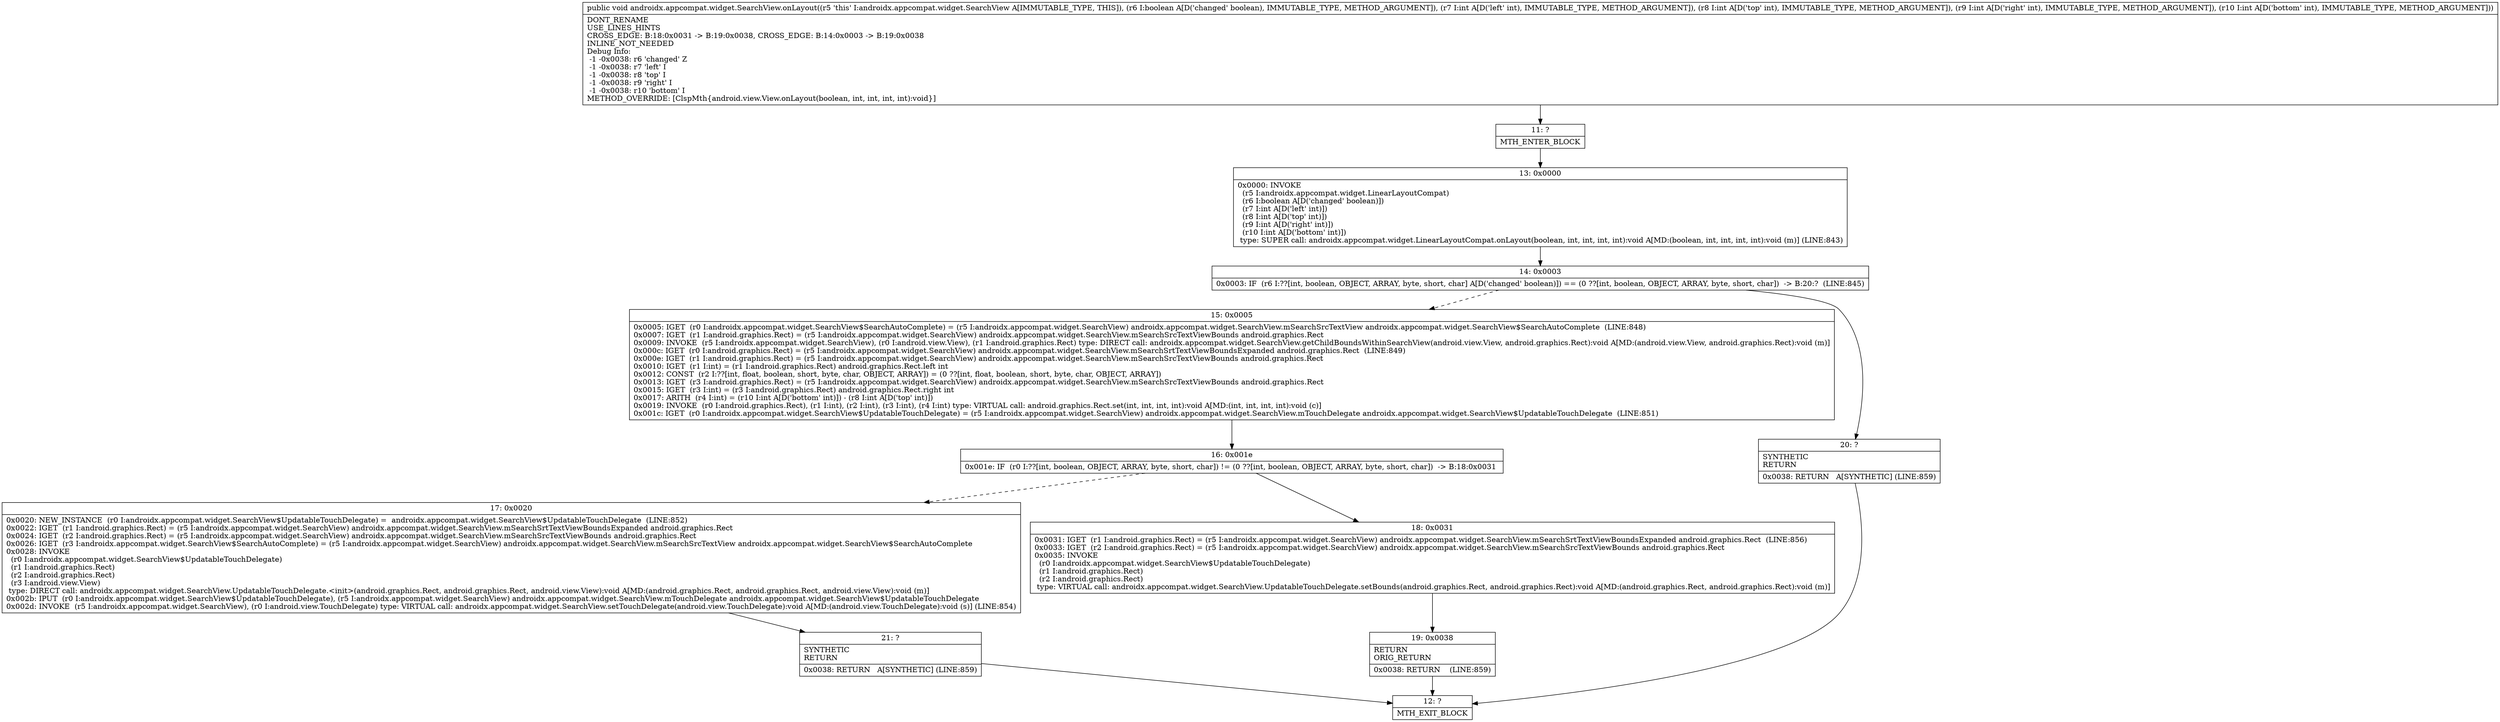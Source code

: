 digraph "CFG forandroidx.appcompat.widget.SearchView.onLayout(ZIIII)V" {
Node_11 [shape=record,label="{11\:\ ?|MTH_ENTER_BLOCK\l}"];
Node_13 [shape=record,label="{13\:\ 0x0000|0x0000: INVOKE  \l  (r5 I:androidx.appcompat.widget.LinearLayoutCompat)\l  (r6 I:boolean A[D('changed' boolean)])\l  (r7 I:int A[D('left' int)])\l  (r8 I:int A[D('top' int)])\l  (r9 I:int A[D('right' int)])\l  (r10 I:int A[D('bottom' int)])\l type: SUPER call: androidx.appcompat.widget.LinearLayoutCompat.onLayout(boolean, int, int, int, int):void A[MD:(boolean, int, int, int, int):void (m)] (LINE:843)\l}"];
Node_14 [shape=record,label="{14\:\ 0x0003|0x0003: IF  (r6 I:??[int, boolean, OBJECT, ARRAY, byte, short, char] A[D('changed' boolean)]) == (0 ??[int, boolean, OBJECT, ARRAY, byte, short, char])  \-\> B:20:?  (LINE:845)\l}"];
Node_15 [shape=record,label="{15\:\ 0x0005|0x0005: IGET  (r0 I:androidx.appcompat.widget.SearchView$SearchAutoComplete) = (r5 I:androidx.appcompat.widget.SearchView) androidx.appcompat.widget.SearchView.mSearchSrcTextView androidx.appcompat.widget.SearchView$SearchAutoComplete  (LINE:848)\l0x0007: IGET  (r1 I:android.graphics.Rect) = (r5 I:androidx.appcompat.widget.SearchView) androidx.appcompat.widget.SearchView.mSearchSrcTextViewBounds android.graphics.Rect \l0x0009: INVOKE  (r5 I:androidx.appcompat.widget.SearchView), (r0 I:android.view.View), (r1 I:android.graphics.Rect) type: DIRECT call: androidx.appcompat.widget.SearchView.getChildBoundsWithinSearchView(android.view.View, android.graphics.Rect):void A[MD:(android.view.View, android.graphics.Rect):void (m)]\l0x000c: IGET  (r0 I:android.graphics.Rect) = (r5 I:androidx.appcompat.widget.SearchView) androidx.appcompat.widget.SearchView.mSearchSrtTextViewBoundsExpanded android.graphics.Rect  (LINE:849)\l0x000e: IGET  (r1 I:android.graphics.Rect) = (r5 I:androidx.appcompat.widget.SearchView) androidx.appcompat.widget.SearchView.mSearchSrcTextViewBounds android.graphics.Rect \l0x0010: IGET  (r1 I:int) = (r1 I:android.graphics.Rect) android.graphics.Rect.left int \l0x0012: CONST  (r2 I:??[int, float, boolean, short, byte, char, OBJECT, ARRAY]) = (0 ??[int, float, boolean, short, byte, char, OBJECT, ARRAY]) \l0x0013: IGET  (r3 I:android.graphics.Rect) = (r5 I:androidx.appcompat.widget.SearchView) androidx.appcompat.widget.SearchView.mSearchSrcTextViewBounds android.graphics.Rect \l0x0015: IGET  (r3 I:int) = (r3 I:android.graphics.Rect) android.graphics.Rect.right int \l0x0017: ARITH  (r4 I:int) = (r10 I:int A[D('bottom' int)]) \- (r8 I:int A[D('top' int)]) \l0x0019: INVOKE  (r0 I:android.graphics.Rect), (r1 I:int), (r2 I:int), (r3 I:int), (r4 I:int) type: VIRTUAL call: android.graphics.Rect.set(int, int, int, int):void A[MD:(int, int, int, int):void (c)]\l0x001c: IGET  (r0 I:androidx.appcompat.widget.SearchView$UpdatableTouchDelegate) = (r5 I:androidx.appcompat.widget.SearchView) androidx.appcompat.widget.SearchView.mTouchDelegate androidx.appcompat.widget.SearchView$UpdatableTouchDelegate  (LINE:851)\l}"];
Node_16 [shape=record,label="{16\:\ 0x001e|0x001e: IF  (r0 I:??[int, boolean, OBJECT, ARRAY, byte, short, char]) != (0 ??[int, boolean, OBJECT, ARRAY, byte, short, char])  \-\> B:18:0x0031 \l}"];
Node_17 [shape=record,label="{17\:\ 0x0020|0x0020: NEW_INSTANCE  (r0 I:androidx.appcompat.widget.SearchView$UpdatableTouchDelegate) =  androidx.appcompat.widget.SearchView$UpdatableTouchDelegate  (LINE:852)\l0x0022: IGET  (r1 I:android.graphics.Rect) = (r5 I:androidx.appcompat.widget.SearchView) androidx.appcompat.widget.SearchView.mSearchSrtTextViewBoundsExpanded android.graphics.Rect \l0x0024: IGET  (r2 I:android.graphics.Rect) = (r5 I:androidx.appcompat.widget.SearchView) androidx.appcompat.widget.SearchView.mSearchSrcTextViewBounds android.graphics.Rect \l0x0026: IGET  (r3 I:androidx.appcompat.widget.SearchView$SearchAutoComplete) = (r5 I:androidx.appcompat.widget.SearchView) androidx.appcompat.widget.SearchView.mSearchSrcTextView androidx.appcompat.widget.SearchView$SearchAutoComplete \l0x0028: INVOKE  \l  (r0 I:androidx.appcompat.widget.SearchView$UpdatableTouchDelegate)\l  (r1 I:android.graphics.Rect)\l  (r2 I:android.graphics.Rect)\l  (r3 I:android.view.View)\l type: DIRECT call: androidx.appcompat.widget.SearchView.UpdatableTouchDelegate.\<init\>(android.graphics.Rect, android.graphics.Rect, android.view.View):void A[MD:(android.graphics.Rect, android.graphics.Rect, android.view.View):void (m)]\l0x002b: IPUT  (r0 I:androidx.appcompat.widget.SearchView$UpdatableTouchDelegate), (r5 I:androidx.appcompat.widget.SearchView) androidx.appcompat.widget.SearchView.mTouchDelegate androidx.appcompat.widget.SearchView$UpdatableTouchDelegate \l0x002d: INVOKE  (r5 I:androidx.appcompat.widget.SearchView), (r0 I:android.view.TouchDelegate) type: VIRTUAL call: androidx.appcompat.widget.SearchView.setTouchDelegate(android.view.TouchDelegate):void A[MD:(android.view.TouchDelegate):void (s)] (LINE:854)\l}"];
Node_21 [shape=record,label="{21\:\ ?|SYNTHETIC\lRETURN\l|0x0038: RETURN   A[SYNTHETIC] (LINE:859)\l}"];
Node_12 [shape=record,label="{12\:\ ?|MTH_EXIT_BLOCK\l}"];
Node_18 [shape=record,label="{18\:\ 0x0031|0x0031: IGET  (r1 I:android.graphics.Rect) = (r5 I:androidx.appcompat.widget.SearchView) androidx.appcompat.widget.SearchView.mSearchSrtTextViewBoundsExpanded android.graphics.Rect  (LINE:856)\l0x0033: IGET  (r2 I:android.graphics.Rect) = (r5 I:androidx.appcompat.widget.SearchView) androidx.appcompat.widget.SearchView.mSearchSrcTextViewBounds android.graphics.Rect \l0x0035: INVOKE  \l  (r0 I:androidx.appcompat.widget.SearchView$UpdatableTouchDelegate)\l  (r1 I:android.graphics.Rect)\l  (r2 I:android.graphics.Rect)\l type: VIRTUAL call: androidx.appcompat.widget.SearchView.UpdatableTouchDelegate.setBounds(android.graphics.Rect, android.graphics.Rect):void A[MD:(android.graphics.Rect, android.graphics.Rect):void (m)]\l}"];
Node_19 [shape=record,label="{19\:\ 0x0038|RETURN\lORIG_RETURN\l|0x0038: RETURN    (LINE:859)\l}"];
Node_20 [shape=record,label="{20\:\ ?|SYNTHETIC\lRETURN\l|0x0038: RETURN   A[SYNTHETIC] (LINE:859)\l}"];
MethodNode[shape=record,label="{public void androidx.appcompat.widget.SearchView.onLayout((r5 'this' I:androidx.appcompat.widget.SearchView A[IMMUTABLE_TYPE, THIS]), (r6 I:boolean A[D('changed' boolean), IMMUTABLE_TYPE, METHOD_ARGUMENT]), (r7 I:int A[D('left' int), IMMUTABLE_TYPE, METHOD_ARGUMENT]), (r8 I:int A[D('top' int), IMMUTABLE_TYPE, METHOD_ARGUMENT]), (r9 I:int A[D('right' int), IMMUTABLE_TYPE, METHOD_ARGUMENT]), (r10 I:int A[D('bottom' int), IMMUTABLE_TYPE, METHOD_ARGUMENT]))  | DONT_RENAME\lUSE_LINES_HINTS\lCROSS_EDGE: B:18:0x0031 \-\> B:19:0x0038, CROSS_EDGE: B:14:0x0003 \-\> B:19:0x0038\lINLINE_NOT_NEEDED\lDebug Info:\l  \-1 \-0x0038: r6 'changed' Z\l  \-1 \-0x0038: r7 'left' I\l  \-1 \-0x0038: r8 'top' I\l  \-1 \-0x0038: r9 'right' I\l  \-1 \-0x0038: r10 'bottom' I\lMETHOD_OVERRIDE: [ClspMth\{android.view.View.onLayout(boolean, int, int, int, int):void\}]\l}"];
MethodNode -> Node_11;Node_11 -> Node_13;
Node_13 -> Node_14;
Node_14 -> Node_15[style=dashed];
Node_14 -> Node_20;
Node_15 -> Node_16;
Node_16 -> Node_17[style=dashed];
Node_16 -> Node_18;
Node_17 -> Node_21;
Node_21 -> Node_12;
Node_18 -> Node_19;
Node_19 -> Node_12;
Node_20 -> Node_12;
}

